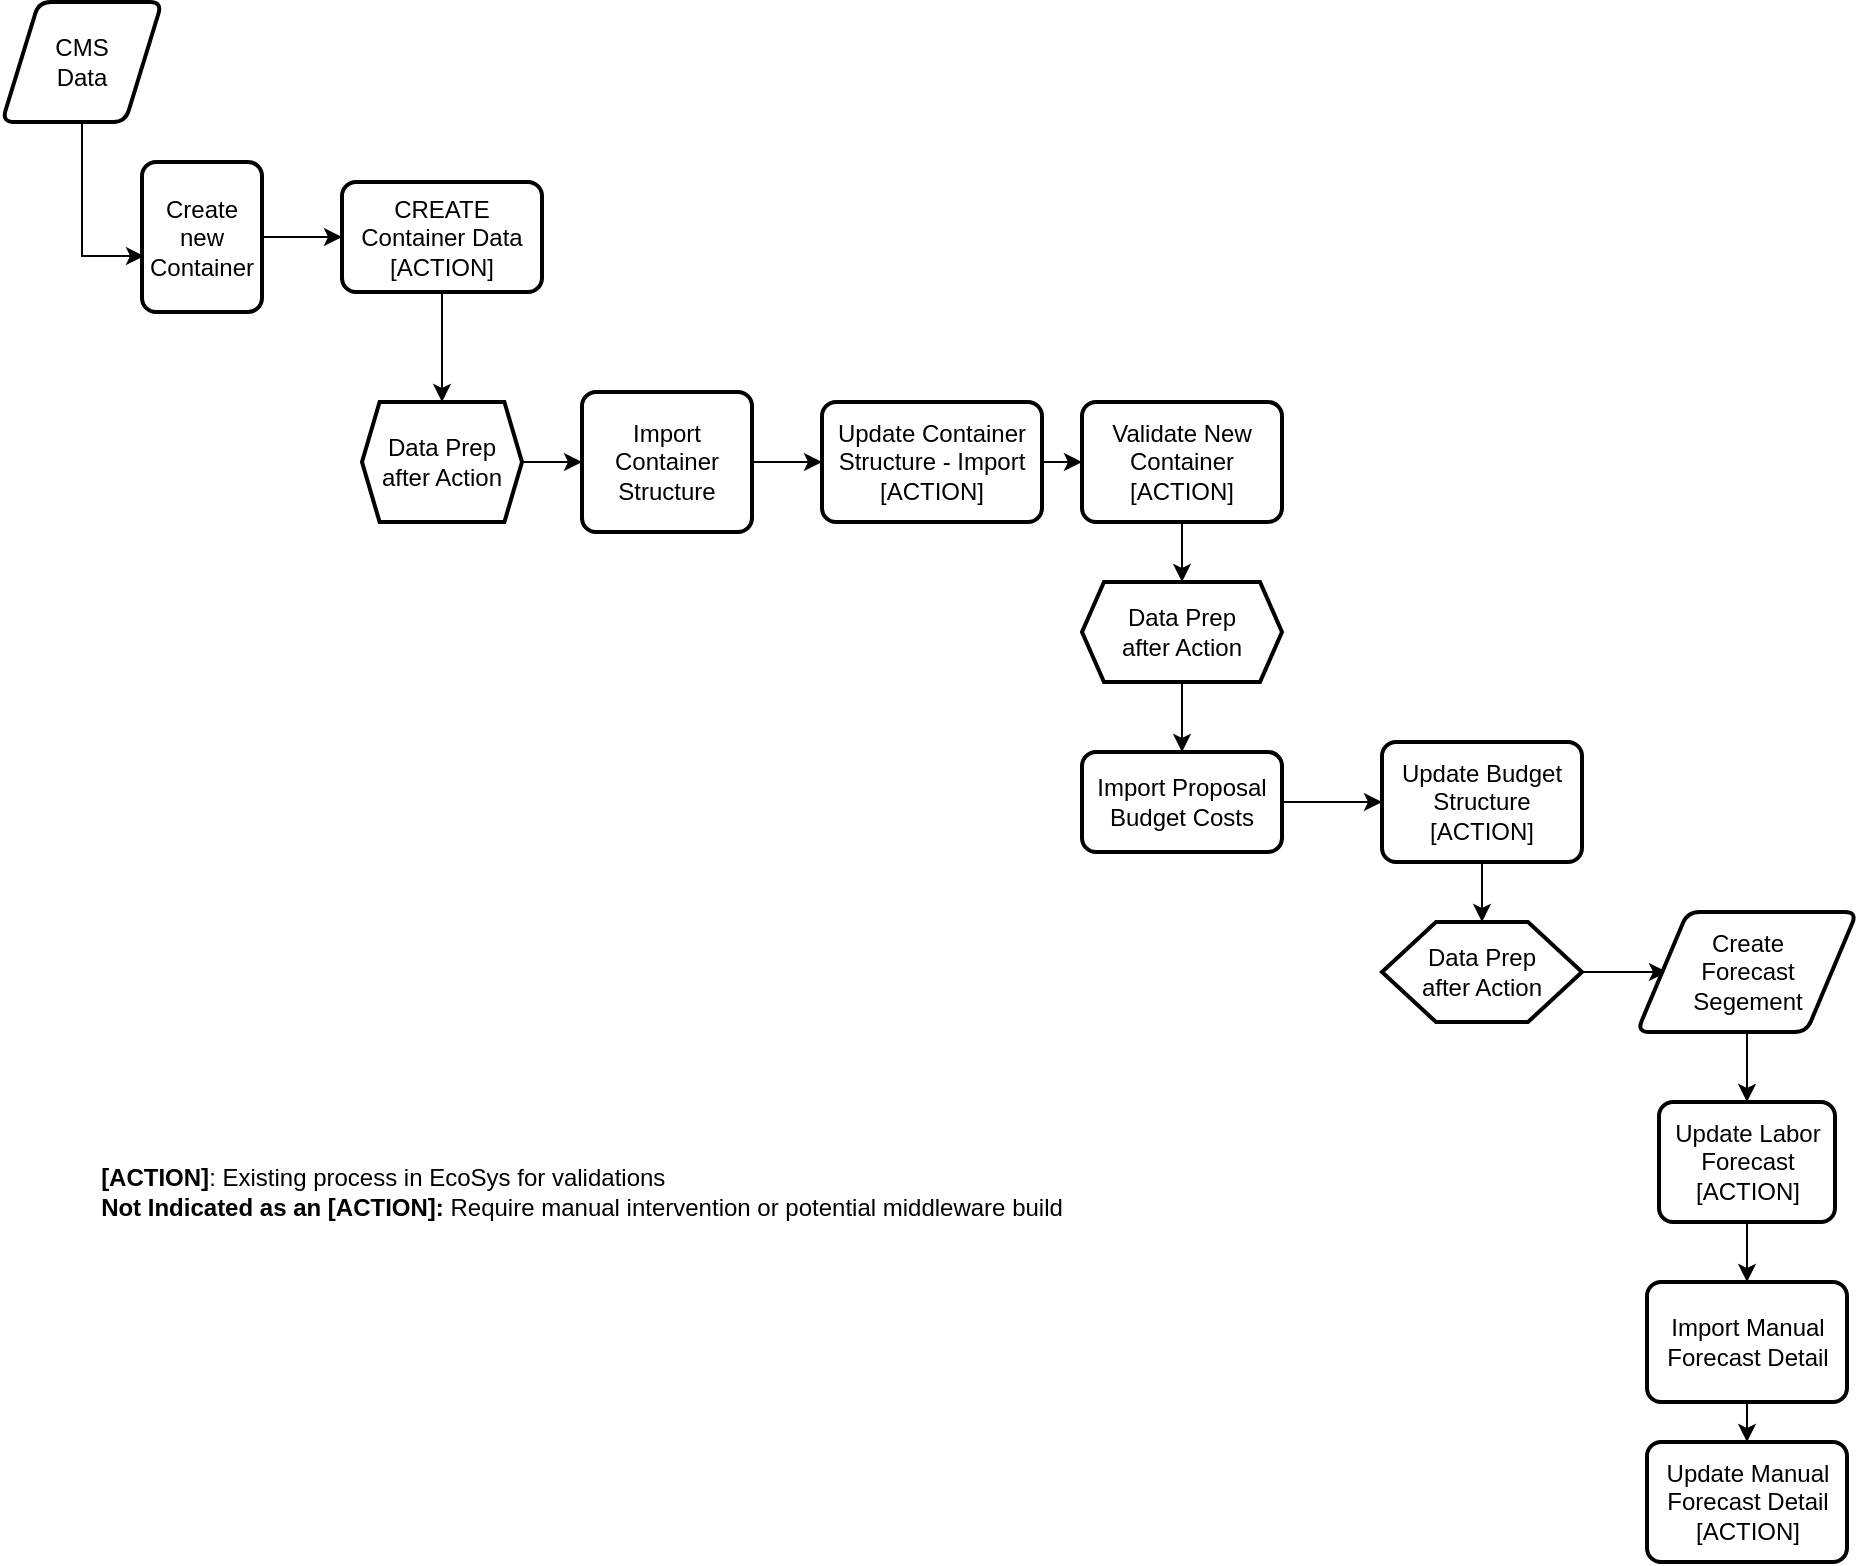 <mxfile version="10.6.3" type="github"><diagram id="_hpkCaQpB6SOCh3wA2gk" name="Page-1"><mxGraphModel dx="1394" dy="764" grid="1" gridSize="10" guides="1" tooltips="1" connect="1" arrows="1" fold="1" page="1" pageScale="1" pageWidth="1100" pageHeight="850" math="0" shadow="0"><root><mxCell id="0"/><mxCell id="1" parent="0"/><mxCell id="WQ-oYPJvRUeIuoCYQxi8-8" style="edgeStyle=orthogonalEdgeStyle;rounded=0;orthogonalLoop=1;jettySize=auto;html=1;exitX=0.5;exitY=1;exitDx=0;exitDy=0;entryX=0.017;entryY=0.627;entryDx=0;entryDy=0;entryPerimeter=0;" edge="1" parent="1" source="mI7xXcC7qfw0bfc-3ExW-1" target="mI7xXcC7qfw0bfc-3ExW-4"><mxGeometry relative="1" as="geometry"/></mxCell><mxCell id="mI7xXcC7qfw0bfc-3ExW-1" value="" style="verticalLabelPosition=bottom;verticalAlign=top;html=1;strokeWidth=2;shape=parallelogram;perimeter=parallelogramPerimeter;whiteSpace=wrap;rounded=1;arcSize=12;size=0.23;" parent="1" vertex="1"><mxGeometry x="20" y="30" width="80" height="60" as="geometry"/></mxCell><mxCell id="mI7xXcC7qfw0bfc-3ExW-57" style="edgeStyle=orthogonalEdgeStyle;rounded=0;orthogonalLoop=1;jettySize=auto;html=1;exitX=1;exitY=0.5;exitDx=0;exitDy=0;entryX=0;entryY=0.5;entryDx=0;entryDy=0;" parent="1" source="mI7xXcC7qfw0bfc-3ExW-4" target="mI7xXcC7qfw0bfc-3ExW-9" edge="1"><mxGeometry relative="1" as="geometry"/></mxCell><mxCell id="mI7xXcC7qfw0bfc-3ExW-4" value="Create new Container&lt;br&gt;" style="rounded=1;whiteSpace=wrap;html=1;absoluteArcSize=1;arcSize=14;strokeWidth=2;" parent="1" vertex="1"><mxGeometry x="90" y="110" width="60" height="75" as="geometry"/></mxCell><mxCell id="mI7xXcC7qfw0bfc-3ExW-21" style="edgeStyle=orthogonalEdgeStyle;rounded=0;orthogonalLoop=1;jettySize=auto;html=1;exitX=1;exitY=0.5;exitDx=0;exitDy=0;entryX=0;entryY=0.5;entryDx=0;entryDy=0;" parent="1" source="mI7xXcC7qfw0bfc-3ExW-6" target="mI7xXcC7qfw0bfc-3ExW-13" edge="1"><mxGeometry relative="1" as="geometry"/></mxCell><mxCell id="mI7xXcC7qfw0bfc-3ExW-6" value="" style="verticalLabelPosition=bottom;verticalAlign=top;html=1;strokeWidth=2;shape=hexagon;perimeter=hexagonPerimeter2;arcSize=6;size=0.11;" parent="1" vertex="1"><mxGeometry x="200" y="230" width="80" height="60" as="geometry"/></mxCell><mxCell id="mI7xXcC7qfw0bfc-3ExW-10" style="edgeStyle=orthogonalEdgeStyle;rounded=0;orthogonalLoop=1;jettySize=auto;html=1;exitX=0.5;exitY=1;exitDx=0;exitDy=0;entryX=0.5;entryY=0;entryDx=0;entryDy=0;" parent="1" source="mI7xXcC7qfw0bfc-3ExW-9" target="mI7xXcC7qfw0bfc-3ExW-6" edge="1"><mxGeometry relative="1" as="geometry"/></mxCell><mxCell id="mI7xXcC7qfw0bfc-3ExW-9" value="CREATE Container Data&lt;br&gt;[ACTION]&lt;br&gt;" style="rounded=1;whiteSpace=wrap;html=1;absoluteArcSize=1;arcSize=14;strokeWidth=2;" parent="1" vertex="1"><mxGeometry x="190" y="120" width="100" height="55" as="geometry"/></mxCell><mxCell id="mI7xXcC7qfw0bfc-3ExW-11" value="Data Prep after Action" style="text;html=1;strokeColor=none;fillColor=none;align=center;verticalAlign=middle;whiteSpace=wrap;rounded=0;" parent="1" vertex="1"><mxGeometry x="205" y="250" width="70" height="20" as="geometry"/></mxCell><mxCell id="mI7xXcC7qfw0bfc-3ExW-67" style="edgeStyle=orthogonalEdgeStyle;rounded=0;orthogonalLoop=1;jettySize=auto;html=1;exitX=1;exitY=0.5;exitDx=0;exitDy=0;" parent="1" source="mI7xXcC7qfw0bfc-3ExW-13" target="mI7xXcC7qfw0bfc-3ExW-16" edge="1"><mxGeometry relative="1" as="geometry"/></mxCell><mxCell id="mI7xXcC7qfw0bfc-3ExW-13" value="Import Container&lt;br&gt;Structure&lt;br&gt;" style="rounded=1;whiteSpace=wrap;html=1;absoluteArcSize=1;arcSize=14;strokeWidth=2;" parent="1" vertex="1"><mxGeometry x="310" y="225" width="85" height="70" as="geometry"/></mxCell><mxCell id="mI7xXcC7qfw0bfc-3ExW-68" style="edgeStyle=orthogonalEdgeStyle;rounded=0;orthogonalLoop=1;jettySize=auto;html=1;exitX=1;exitY=0.5;exitDx=0;exitDy=0;entryX=0;entryY=0.5;entryDx=0;entryDy=0;" parent="1" source="mI7xXcC7qfw0bfc-3ExW-16" target="mI7xXcC7qfw0bfc-3ExW-19" edge="1"><mxGeometry relative="1" as="geometry"/></mxCell><mxCell id="mI7xXcC7qfw0bfc-3ExW-16" value="Update Container Structure - Import&lt;br&gt;[ACTION]&lt;br&gt;" style="rounded=1;whiteSpace=wrap;html=1;absoluteArcSize=1;arcSize=14;strokeWidth=2;" parent="1" vertex="1"><mxGeometry x="430" y="230" width="110" height="60" as="geometry"/></mxCell><mxCell id="mI7xXcC7qfw0bfc-3ExW-36" style="edgeStyle=orthogonalEdgeStyle;rounded=0;orthogonalLoop=1;jettySize=auto;html=1;exitX=1;exitY=0.5;exitDx=0;exitDy=0;entryX=0;entryY=0.5;entryDx=0;entryDy=0;" parent="1" source="mI7xXcC7qfw0bfc-3ExW-25" target="mI7xXcC7qfw0bfc-3ExW-28" edge="1"><mxGeometry relative="1" as="geometry"/></mxCell><mxCell id="mI7xXcC7qfw0bfc-3ExW-25" value="Import Proposal Budget Costs&lt;br&gt;" style="rounded=1;whiteSpace=wrap;html=1;absoluteArcSize=1;arcSize=14;strokeWidth=2;" parent="1" vertex="1"><mxGeometry x="560" y="405" width="100" height="50" as="geometry"/></mxCell><mxCell id="mI7xXcC7qfw0bfc-3ExW-37" style="edgeStyle=orthogonalEdgeStyle;rounded=0;orthogonalLoop=1;jettySize=auto;html=1;exitX=0.5;exitY=1;exitDx=0;exitDy=0;entryX=0.5;entryY=0;entryDx=0;entryDy=0;" parent="1" source="mI7xXcC7qfw0bfc-3ExW-28" target="mI7xXcC7qfw0bfc-3ExW-32" edge="1"><mxGeometry relative="1" as="geometry"/></mxCell><mxCell id="mI7xXcC7qfw0bfc-3ExW-28" value="Update Budget Structure&lt;br&gt;[ACTION]&lt;br&gt;" style="rounded=1;whiteSpace=wrap;html=1;absoluteArcSize=1;arcSize=14;strokeWidth=2;" parent="1" vertex="1"><mxGeometry x="710" y="400" width="100" height="60" as="geometry"/></mxCell><mxCell id="mI7xXcC7qfw0bfc-3ExW-69" style="edgeStyle=orthogonalEdgeStyle;rounded=0;orthogonalLoop=1;jettySize=auto;html=1;exitX=0.5;exitY=1;exitDx=0;exitDy=0;entryX=0.5;entryY=0;entryDx=0;entryDy=0;" parent="1" source="mI7xXcC7qfw0bfc-3ExW-19" target="mI7xXcC7qfw0bfc-3ExW-62" edge="1"><mxGeometry relative="1" as="geometry"/></mxCell><mxCell id="mI7xXcC7qfw0bfc-3ExW-19" value="Validate New Container&lt;br&gt;[ACTION]&lt;br&gt;" style="rounded=1;whiteSpace=wrap;html=1;absoluteArcSize=1;arcSize=14;strokeWidth=2;" parent="1" vertex="1"><mxGeometry x="560" y="230" width="100" height="60" as="geometry"/></mxCell><mxCell id="mI7xXcC7qfw0bfc-3ExW-44" style="edgeStyle=orthogonalEdgeStyle;rounded=0;orthogonalLoop=1;jettySize=auto;html=1;exitX=1;exitY=0.5;exitDx=0;exitDy=0;entryX=0;entryY=0.5;entryDx=0;entryDy=0;" parent="1" source="mI7xXcC7qfw0bfc-3ExW-32" target="mI7xXcC7qfw0bfc-3ExW-41" edge="1"><mxGeometry relative="1" as="geometry"/></mxCell><mxCell id="mI7xXcC7qfw0bfc-3ExW-32" value="" style="verticalLabelPosition=bottom;verticalAlign=top;html=1;strokeWidth=2;shape=hexagon;perimeter=hexagonPerimeter2;arcSize=6;size=0.27;" parent="1" vertex="1"><mxGeometry x="710" y="490" width="100" height="50" as="geometry"/></mxCell><mxCell id="mI7xXcC7qfw0bfc-3ExW-35" value="Data Prep after Action" style="text;html=1;strokeColor=none;fillColor=none;align=center;verticalAlign=middle;whiteSpace=wrap;rounded=0;" parent="1" vertex="1"><mxGeometry x="720" y="505" width="80" height="20" as="geometry"/></mxCell><mxCell id="WQ-oYPJvRUeIuoCYQxi8-14" style="edgeStyle=orthogonalEdgeStyle;rounded=0;orthogonalLoop=1;jettySize=auto;html=1;exitX=0.5;exitY=1;exitDx=0;exitDy=0;entryX=0.5;entryY=0;entryDx=0;entryDy=0;" edge="1" parent="1" source="mI7xXcC7qfw0bfc-3ExW-40" target="mI7xXcC7qfw0bfc-3ExW-45"><mxGeometry relative="1" as="geometry"/></mxCell><mxCell id="mI7xXcC7qfw0bfc-3ExW-40" value="" style="verticalLabelPosition=bottom;verticalAlign=top;html=1;strokeWidth=2;shape=parallelogram;perimeter=parallelogramPerimeter;whiteSpace=wrap;rounded=1;arcSize=12;size=0.23;" parent="1" vertex="1"><mxGeometry x="837.5" y="485" width="110" height="60" as="geometry"/></mxCell><mxCell id="mI7xXcC7qfw0bfc-3ExW-41" value="Create Forecast Segement" style="text;html=1;strokeColor=none;fillColor=none;align=center;verticalAlign=middle;whiteSpace=wrap;rounded=0;" parent="1" vertex="1"><mxGeometry x="852.5" y="505" width="80" height="20" as="geometry"/></mxCell><mxCell id="WQ-oYPJvRUeIuoCYQxi8-16" style="edgeStyle=orthogonalEdgeStyle;rounded=0;orthogonalLoop=1;jettySize=auto;html=1;exitX=0.5;exitY=1;exitDx=0;exitDy=0;entryX=0.5;entryY=0;entryDx=0;entryDy=0;" edge="1" parent="1" source="mI7xXcC7qfw0bfc-3ExW-45" target="mI7xXcC7qfw0bfc-3ExW-48"><mxGeometry relative="1" as="geometry"/></mxCell><mxCell id="mI7xXcC7qfw0bfc-3ExW-45" value="Update Labor Forecast&lt;br&gt;[ACTION]&lt;br&gt;" style="rounded=1;whiteSpace=wrap;html=1;absoluteArcSize=1;arcSize=14;strokeWidth=2;" parent="1" vertex="1"><mxGeometry x="848.5" y="580" width="88" height="60" as="geometry"/></mxCell><mxCell id="WQ-oYPJvRUeIuoCYQxi8-17" style="edgeStyle=orthogonalEdgeStyle;rounded=0;orthogonalLoop=1;jettySize=auto;html=1;exitX=0.5;exitY=1;exitDx=0;exitDy=0;entryX=0.5;entryY=0;entryDx=0;entryDy=0;" edge="1" parent="1" source="mI7xXcC7qfw0bfc-3ExW-48" target="6I3Jz-iox5z8v7yIQylR-1"><mxGeometry relative="1" as="geometry"/></mxCell><mxCell id="mI7xXcC7qfw0bfc-3ExW-48" value="Import Manual Forecast Detail&lt;br&gt;" style="rounded=1;whiteSpace=wrap;html=1;absoluteArcSize=1;arcSize=14;strokeWidth=2;" parent="1" vertex="1"><mxGeometry x="842.5" y="670" width="100" height="60" as="geometry"/></mxCell><mxCell id="6I3Jz-iox5z8v7yIQylR-1" value="Update Manual Forecast Detail&lt;br&gt;[ACTION]&lt;br&gt;" style="rounded=1;whiteSpace=wrap;html=1;absoluteArcSize=1;arcSize=14;strokeWidth=2;" parent="1" vertex="1"><mxGeometry x="842.5" y="750" width="100" height="60" as="geometry"/></mxCell><mxCell id="mI7xXcC7qfw0bfc-3ExW-50" value="&lt;div style=&quot;text-align: left&quot;&gt;&lt;span&gt;&lt;b&gt;[ACTION]&lt;/b&gt;: Existing process in EcoSys for validations&lt;/span&gt;&lt;/div&gt;&lt;div style=&quot;text-align: left&quot;&gt;&lt;b&gt;Not Indicated as an [ACTION]:&lt;/b&gt; Require manual intervention or potential middleware build&lt;/div&gt;" style="text;html=1;strokeColor=none;fillColor=none;align=center;verticalAlign=middle;whiteSpace=wrap;rounded=0;" parent="1" vertex="1"><mxGeometry x="30" y="580" width="560" height="90" as="geometry"/></mxCell><mxCell id="mI7xXcC7qfw0bfc-3ExW-72" style="edgeStyle=orthogonalEdgeStyle;rounded=0;orthogonalLoop=1;jettySize=auto;html=1;exitX=0.5;exitY=1;exitDx=0;exitDy=0;entryX=0.5;entryY=0;entryDx=0;entryDy=0;" parent="1" source="mI7xXcC7qfw0bfc-3ExW-62" target="mI7xXcC7qfw0bfc-3ExW-25" edge="1"><mxGeometry relative="1" as="geometry"/></mxCell><mxCell id="mI7xXcC7qfw0bfc-3ExW-62" value="" style="verticalLabelPosition=bottom;verticalAlign=top;html=1;strokeWidth=2;shape=hexagon;perimeter=hexagonPerimeter2;arcSize=6;size=0.11;" parent="1" vertex="1"><mxGeometry x="560" y="320" width="100" height="50" as="geometry"/></mxCell><mxCell id="mI7xXcC7qfw0bfc-3ExW-63" value="Data Prep after Action" style="text;html=1;strokeColor=none;fillColor=none;align=center;verticalAlign=middle;whiteSpace=wrap;rounded=0;" parent="1" vertex="1"><mxGeometry x="570" y="335" width="80" height="20" as="geometry"/></mxCell><mxCell id="WQ-oYPJvRUeIuoCYQxi8-2" value="CMS Data" style="text;html=1;strokeColor=none;fillColor=none;align=center;verticalAlign=middle;whiteSpace=wrap;rounded=0;" vertex="1" parent="1"><mxGeometry x="40" y="50" width="40" height="20" as="geometry"/></mxCell></root></mxGraphModel></diagram></mxfile>